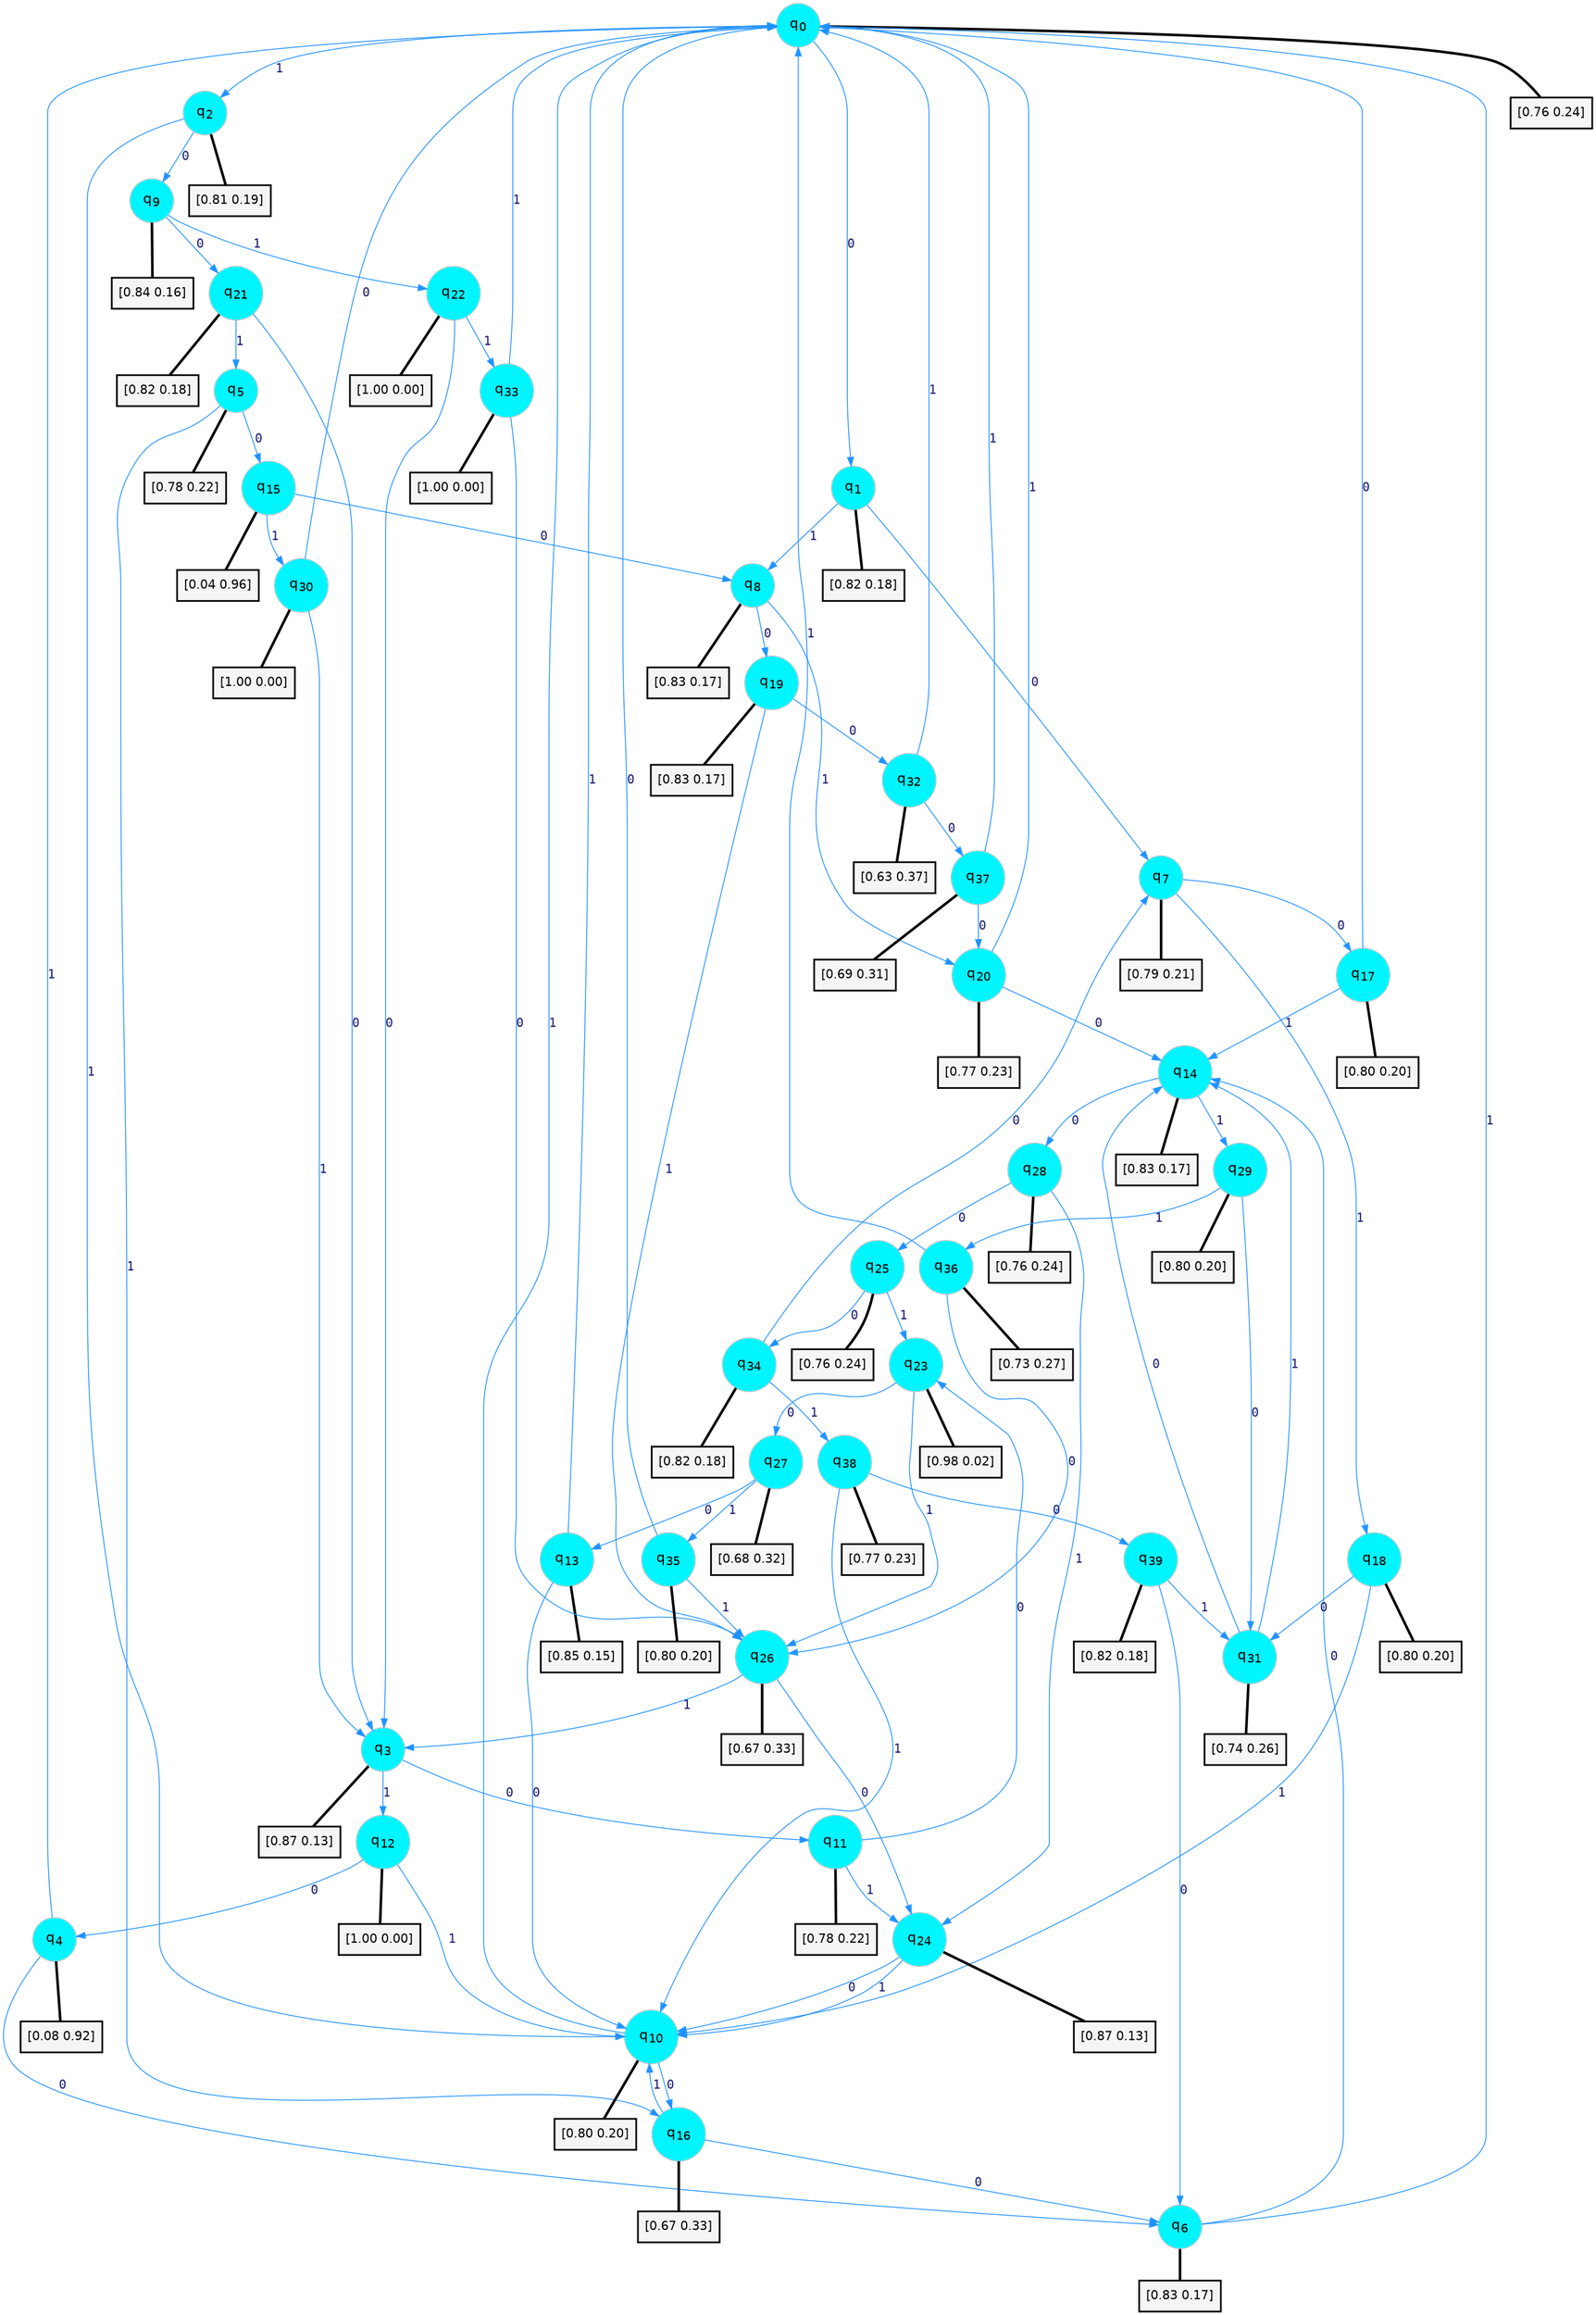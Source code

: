 digraph G {
graph [
bgcolor=transparent, dpi=300, rankdir=TD, size="40,25"];
node [
color=gray, fillcolor=turquoise1, fontcolor=black, fontname=Helvetica, fontsize=16, fontweight=bold, shape=circle, style=filled];
edge [
arrowsize=1, color=dodgerblue1, fontcolor=midnightblue, fontname=courier, fontweight=bold, penwidth=1, style=solid, weight=20];
0[label=<q<SUB>0</SUB>>];
1[label=<q<SUB>1</SUB>>];
2[label=<q<SUB>2</SUB>>];
3[label=<q<SUB>3</SUB>>];
4[label=<q<SUB>4</SUB>>];
5[label=<q<SUB>5</SUB>>];
6[label=<q<SUB>6</SUB>>];
7[label=<q<SUB>7</SUB>>];
8[label=<q<SUB>8</SUB>>];
9[label=<q<SUB>9</SUB>>];
10[label=<q<SUB>10</SUB>>];
11[label=<q<SUB>11</SUB>>];
12[label=<q<SUB>12</SUB>>];
13[label=<q<SUB>13</SUB>>];
14[label=<q<SUB>14</SUB>>];
15[label=<q<SUB>15</SUB>>];
16[label=<q<SUB>16</SUB>>];
17[label=<q<SUB>17</SUB>>];
18[label=<q<SUB>18</SUB>>];
19[label=<q<SUB>19</SUB>>];
20[label=<q<SUB>20</SUB>>];
21[label=<q<SUB>21</SUB>>];
22[label=<q<SUB>22</SUB>>];
23[label=<q<SUB>23</SUB>>];
24[label=<q<SUB>24</SUB>>];
25[label=<q<SUB>25</SUB>>];
26[label=<q<SUB>26</SUB>>];
27[label=<q<SUB>27</SUB>>];
28[label=<q<SUB>28</SUB>>];
29[label=<q<SUB>29</SUB>>];
30[label=<q<SUB>30</SUB>>];
31[label=<q<SUB>31</SUB>>];
32[label=<q<SUB>32</SUB>>];
33[label=<q<SUB>33</SUB>>];
34[label=<q<SUB>34</SUB>>];
35[label=<q<SUB>35</SUB>>];
36[label=<q<SUB>36</SUB>>];
37[label=<q<SUB>37</SUB>>];
38[label=<q<SUB>38</SUB>>];
39[label=<q<SUB>39</SUB>>];
40[label="[0.76 0.24]", shape=box,fontcolor=black, fontname=Helvetica, fontsize=14, penwidth=2, fillcolor=whitesmoke,color=black];
41[label="[0.82 0.18]", shape=box,fontcolor=black, fontname=Helvetica, fontsize=14, penwidth=2, fillcolor=whitesmoke,color=black];
42[label="[0.81 0.19]", shape=box,fontcolor=black, fontname=Helvetica, fontsize=14, penwidth=2, fillcolor=whitesmoke,color=black];
43[label="[0.87 0.13]", shape=box,fontcolor=black, fontname=Helvetica, fontsize=14, penwidth=2, fillcolor=whitesmoke,color=black];
44[label="[0.08 0.92]", shape=box,fontcolor=black, fontname=Helvetica, fontsize=14, penwidth=2, fillcolor=whitesmoke,color=black];
45[label="[0.78 0.22]", shape=box,fontcolor=black, fontname=Helvetica, fontsize=14, penwidth=2, fillcolor=whitesmoke,color=black];
46[label="[0.83 0.17]", shape=box,fontcolor=black, fontname=Helvetica, fontsize=14, penwidth=2, fillcolor=whitesmoke,color=black];
47[label="[0.79 0.21]", shape=box,fontcolor=black, fontname=Helvetica, fontsize=14, penwidth=2, fillcolor=whitesmoke,color=black];
48[label="[0.83 0.17]", shape=box,fontcolor=black, fontname=Helvetica, fontsize=14, penwidth=2, fillcolor=whitesmoke,color=black];
49[label="[0.84 0.16]", shape=box,fontcolor=black, fontname=Helvetica, fontsize=14, penwidth=2, fillcolor=whitesmoke,color=black];
50[label="[0.80 0.20]", shape=box,fontcolor=black, fontname=Helvetica, fontsize=14, penwidth=2, fillcolor=whitesmoke,color=black];
51[label="[0.78 0.22]", shape=box,fontcolor=black, fontname=Helvetica, fontsize=14, penwidth=2, fillcolor=whitesmoke,color=black];
52[label="[1.00 0.00]", shape=box,fontcolor=black, fontname=Helvetica, fontsize=14, penwidth=2, fillcolor=whitesmoke,color=black];
53[label="[0.85 0.15]", shape=box,fontcolor=black, fontname=Helvetica, fontsize=14, penwidth=2, fillcolor=whitesmoke,color=black];
54[label="[0.83 0.17]", shape=box,fontcolor=black, fontname=Helvetica, fontsize=14, penwidth=2, fillcolor=whitesmoke,color=black];
55[label="[0.04 0.96]", shape=box,fontcolor=black, fontname=Helvetica, fontsize=14, penwidth=2, fillcolor=whitesmoke,color=black];
56[label="[0.67 0.33]", shape=box,fontcolor=black, fontname=Helvetica, fontsize=14, penwidth=2, fillcolor=whitesmoke,color=black];
57[label="[0.80 0.20]", shape=box,fontcolor=black, fontname=Helvetica, fontsize=14, penwidth=2, fillcolor=whitesmoke,color=black];
58[label="[0.80 0.20]", shape=box,fontcolor=black, fontname=Helvetica, fontsize=14, penwidth=2, fillcolor=whitesmoke,color=black];
59[label="[0.83 0.17]", shape=box,fontcolor=black, fontname=Helvetica, fontsize=14, penwidth=2, fillcolor=whitesmoke,color=black];
60[label="[0.77 0.23]", shape=box,fontcolor=black, fontname=Helvetica, fontsize=14, penwidth=2, fillcolor=whitesmoke,color=black];
61[label="[0.82 0.18]", shape=box,fontcolor=black, fontname=Helvetica, fontsize=14, penwidth=2, fillcolor=whitesmoke,color=black];
62[label="[1.00 0.00]", shape=box,fontcolor=black, fontname=Helvetica, fontsize=14, penwidth=2, fillcolor=whitesmoke,color=black];
63[label="[0.98 0.02]", shape=box,fontcolor=black, fontname=Helvetica, fontsize=14, penwidth=2, fillcolor=whitesmoke,color=black];
64[label="[0.87 0.13]", shape=box,fontcolor=black, fontname=Helvetica, fontsize=14, penwidth=2, fillcolor=whitesmoke,color=black];
65[label="[0.76 0.24]", shape=box,fontcolor=black, fontname=Helvetica, fontsize=14, penwidth=2, fillcolor=whitesmoke,color=black];
66[label="[0.67 0.33]", shape=box,fontcolor=black, fontname=Helvetica, fontsize=14, penwidth=2, fillcolor=whitesmoke,color=black];
67[label="[0.68 0.32]", shape=box,fontcolor=black, fontname=Helvetica, fontsize=14, penwidth=2, fillcolor=whitesmoke,color=black];
68[label="[0.76 0.24]", shape=box,fontcolor=black, fontname=Helvetica, fontsize=14, penwidth=2, fillcolor=whitesmoke,color=black];
69[label="[0.80 0.20]", shape=box,fontcolor=black, fontname=Helvetica, fontsize=14, penwidth=2, fillcolor=whitesmoke,color=black];
70[label="[1.00 0.00]", shape=box,fontcolor=black, fontname=Helvetica, fontsize=14, penwidth=2, fillcolor=whitesmoke,color=black];
71[label="[0.74 0.26]", shape=box,fontcolor=black, fontname=Helvetica, fontsize=14, penwidth=2, fillcolor=whitesmoke,color=black];
72[label="[0.63 0.37]", shape=box,fontcolor=black, fontname=Helvetica, fontsize=14, penwidth=2, fillcolor=whitesmoke,color=black];
73[label="[1.00 0.00]", shape=box,fontcolor=black, fontname=Helvetica, fontsize=14, penwidth=2, fillcolor=whitesmoke,color=black];
74[label="[0.82 0.18]", shape=box,fontcolor=black, fontname=Helvetica, fontsize=14, penwidth=2, fillcolor=whitesmoke,color=black];
75[label="[0.80 0.20]", shape=box,fontcolor=black, fontname=Helvetica, fontsize=14, penwidth=2, fillcolor=whitesmoke,color=black];
76[label="[0.73 0.27]", shape=box,fontcolor=black, fontname=Helvetica, fontsize=14, penwidth=2, fillcolor=whitesmoke,color=black];
77[label="[0.69 0.31]", shape=box,fontcolor=black, fontname=Helvetica, fontsize=14, penwidth=2, fillcolor=whitesmoke,color=black];
78[label="[0.77 0.23]", shape=box,fontcolor=black, fontname=Helvetica, fontsize=14, penwidth=2, fillcolor=whitesmoke,color=black];
79[label="[0.82 0.18]", shape=box,fontcolor=black, fontname=Helvetica, fontsize=14, penwidth=2, fillcolor=whitesmoke,color=black];
0->1 [label=0];
0->2 [label=1];
0->40 [arrowhead=none, penwidth=3,color=black];
1->7 [label=0];
1->8 [label=1];
1->41 [arrowhead=none, penwidth=3,color=black];
2->9 [label=0];
2->10 [label=1];
2->42 [arrowhead=none, penwidth=3,color=black];
3->11 [label=0];
3->12 [label=1];
3->43 [arrowhead=none, penwidth=3,color=black];
4->6 [label=0];
4->0 [label=1];
4->44 [arrowhead=none, penwidth=3,color=black];
5->15 [label=0];
5->16 [label=1];
5->45 [arrowhead=none, penwidth=3,color=black];
6->14 [label=0];
6->0 [label=1];
6->46 [arrowhead=none, penwidth=3,color=black];
7->17 [label=0];
7->18 [label=1];
7->47 [arrowhead=none, penwidth=3,color=black];
8->19 [label=0];
8->20 [label=1];
8->48 [arrowhead=none, penwidth=3,color=black];
9->21 [label=0];
9->22 [label=1];
9->49 [arrowhead=none, penwidth=3,color=black];
10->16 [label=0];
10->0 [label=1];
10->50 [arrowhead=none, penwidth=3,color=black];
11->23 [label=0];
11->24 [label=1];
11->51 [arrowhead=none, penwidth=3,color=black];
12->4 [label=0];
12->10 [label=1];
12->52 [arrowhead=none, penwidth=3,color=black];
13->10 [label=0];
13->0 [label=1];
13->53 [arrowhead=none, penwidth=3,color=black];
14->28 [label=0];
14->29 [label=1];
14->54 [arrowhead=none, penwidth=3,color=black];
15->8 [label=0];
15->30 [label=1];
15->55 [arrowhead=none, penwidth=3,color=black];
16->6 [label=0];
16->10 [label=1];
16->56 [arrowhead=none, penwidth=3,color=black];
17->0 [label=0];
17->14 [label=1];
17->57 [arrowhead=none, penwidth=3,color=black];
18->31 [label=0];
18->10 [label=1];
18->58 [arrowhead=none, penwidth=3,color=black];
19->32 [label=0];
19->26 [label=1];
19->59 [arrowhead=none, penwidth=3,color=black];
20->14 [label=0];
20->0 [label=1];
20->60 [arrowhead=none, penwidth=3,color=black];
21->3 [label=0];
21->5 [label=1];
21->61 [arrowhead=none, penwidth=3,color=black];
22->3 [label=0];
22->33 [label=1];
22->62 [arrowhead=none, penwidth=3,color=black];
23->27 [label=0];
23->26 [label=1];
23->63 [arrowhead=none, penwidth=3,color=black];
24->10 [label=0];
24->10 [label=1];
24->64 [arrowhead=none, penwidth=3,color=black];
25->34 [label=0];
25->23 [label=1];
25->65 [arrowhead=none, penwidth=3,color=black];
26->24 [label=0];
26->3 [label=1];
26->66 [arrowhead=none, penwidth=3,color=black];
27->13 [label=0];
27->35 [label=1];
27->67 [arrowhead=none, penwidth=3,color=black];
28->25 [label=0];
28->24 [label=1];
28->68 [arrowhead=none, penwidth=3,color=black];
29->31 [label=0];
29->36 [label=1];
29->69 [arrowhead=none, penwidth=3,color=black];
30->0 [label=0];
30->3 [label=1];
30->70 [arrowhead=none, penwidth=3,color=black];
31->14 [label=0];
31->14 [label=1];
31->71 [arrowhead=none, penwidth=3,color=black];
32->37 [label=0];
32->0 [label=1];
32->72 [arrowhead=none, penwidth=3,color=black];
33->26 [label=0];
33->0 [label=1];
33->73 [arrowhead=none, penwidth=3,color=black];
34->7 [label=0];
34->38 [label=1];
34->74 [arrowhead=none, penwidth=3,color=black];
35->0 [label=0];
35->26 [label=1];
35->75 [arrowhead=none, penwidth=3,color=black];
36->26 [label=0];
36->0 [label=1];
36->76 [arrowhead=none, penwidth=3,color=black];
37->20 [label=0];
37->0 [label=1];
37->77 [arrowhead=none, penwidth=3,color=black];
38->39 [label=0];
38->10 [label=1];
38->78 [arrowhead=none, penwidth=3,color=black];
39->6 [label=0];
39->31 [label=1];
39->79 [arrowhead=none, penwidth=3,color=black];
}
